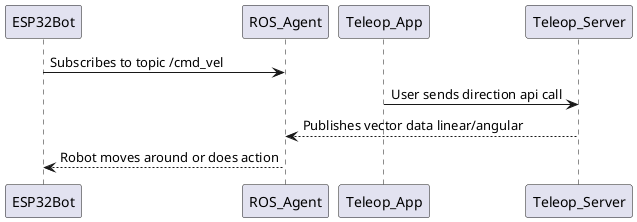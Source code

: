 @startuml
ESP32Bot -> ROS_Agent: Subscribes to topic /cmd_vel
Teleop_App -> Teleop_Server: User sends direction api call
Teleop_Server --> ROS_Agent: Publishes vector data linear/angular
ESP32Bot <-- ROS_Agent: Robot moves around or does action
@enduml